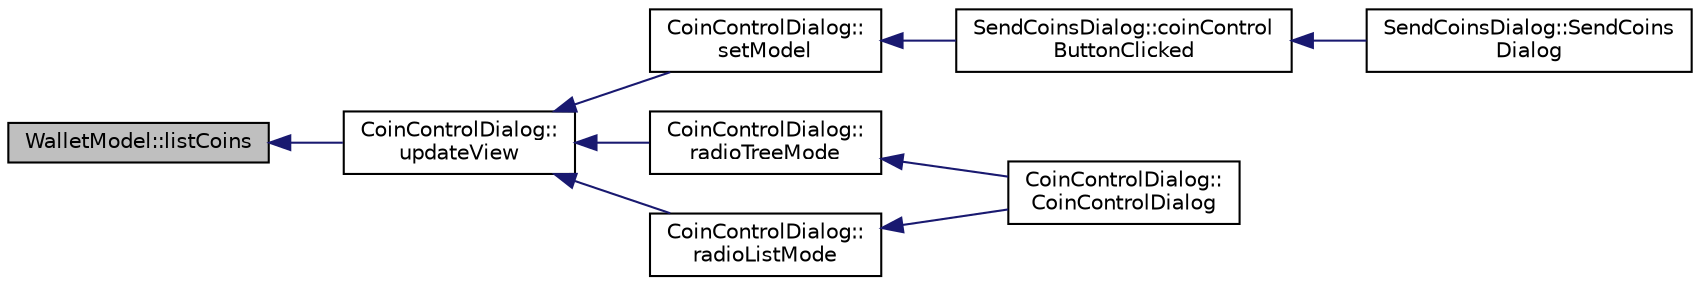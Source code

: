 digraph "WalletModel::listCoins"
{
  edge [fontname="Helvetica",fontsize="10",labelfontname="Helvetica",labelfontsize="10"];
  node [fontname="Helvetica",fontsize="10",shape=record];
  rankdir="LR";
  Node619 [label="WalletModel::listCoins",height=0.2,width=0.4,color="black", fillcolor="grey75", style="filled", fontcolor="black"];
  Node619 -> Node620 [dir="back",color="midnightblue",fontsize="10",style="solid",fontname="Helvetica"];
  Node620 [label="CoinControlDialog::\lupdateView",height=0.2,width=0.4,color="black", fillcolor="white", style="filled",URL="$class_coin_control_dialog.html#aadea33050e5c1efd5eae8d2fcfa721f9"];
  Node620 -> Node621 [dir="back",color="midnightblue",fontsize="10",style="solid",fontname="Helvetica"];
  Node621 [label="CoinControlDialog::\lsetModel",height=0.2,width=0.4,color="black", fillcolor="white", style="filled",URL="$class_coin_control_dialog.html#a4c34a48574814089c54f763a22f5317a"];
  Node621 -> Node622 [dir="back",color="midnightblue",fontsize="10",style="solid",fontname="Helvetica"];
  Node622 [label="SendCoinsDialog::coinControl\lButtonClicked",height=0.2,width=0.4,color="black", fillcolor="white", style="filled",URL="$class_send_coins_dialog.html#a59d757d9e4bea5b380eb480fd79cfb49"];
  Node622 -> Node623 [dir="back",color="midnightblue",fontsize="10",style="solid",fontname="Helvetica"];
  Node623 [label="SendCoinsDialog::SendCoins\lDialog",height=0.2,width=0.4,color="black", fillcolor="white", style="filled",URL="$class_send_coins_dialog.html#a0df5bc29d1df68eda44826651afc595f"];
  Node620 -> Node624 [dir="back",color="midnightblue",fontsize="10",style="solid",fontname="Helvetica"];
  Node624 [label="CoinControlDialog::\lradioTreeMode",height=0.2,width=0.4,color="black", fillcolor="white", style="filled",URL="$class_coin_control_dialog.html#a1990d478f3ffba666c358a4f1bd395ec"];
  Node624 -> Node625 [dir="back",color="midnightblue",fontsize="10",style="solid",fontname="Helvetica"];
  Node625 [label="CoinControlDialog::\lCoinControlDialog",height=0.2,width=0.4,color="black", fillcolor="white", style="filled",URL="$class_coin_control_dialog.html#a0945e59c25f956fdab199dbaf252eff5"];
  Node620 -> Node626 [dir="back",color="midnightblue",fontsize="10",style="solid",fontname="Helvetica"];
  Node626 [label="CoinControlDialog::\lradioListMode",height=0.2,width=0.4,color="black", fillcolor="white", style="filled",URL="$class_coin_control_dialog.html#a775c6d290cb63667a434b09072094533"];
  Node626 -> Node625 [dir="back",color="midnightblue",fontsize="10",style="solid",fontname="Helvetica"];
}
